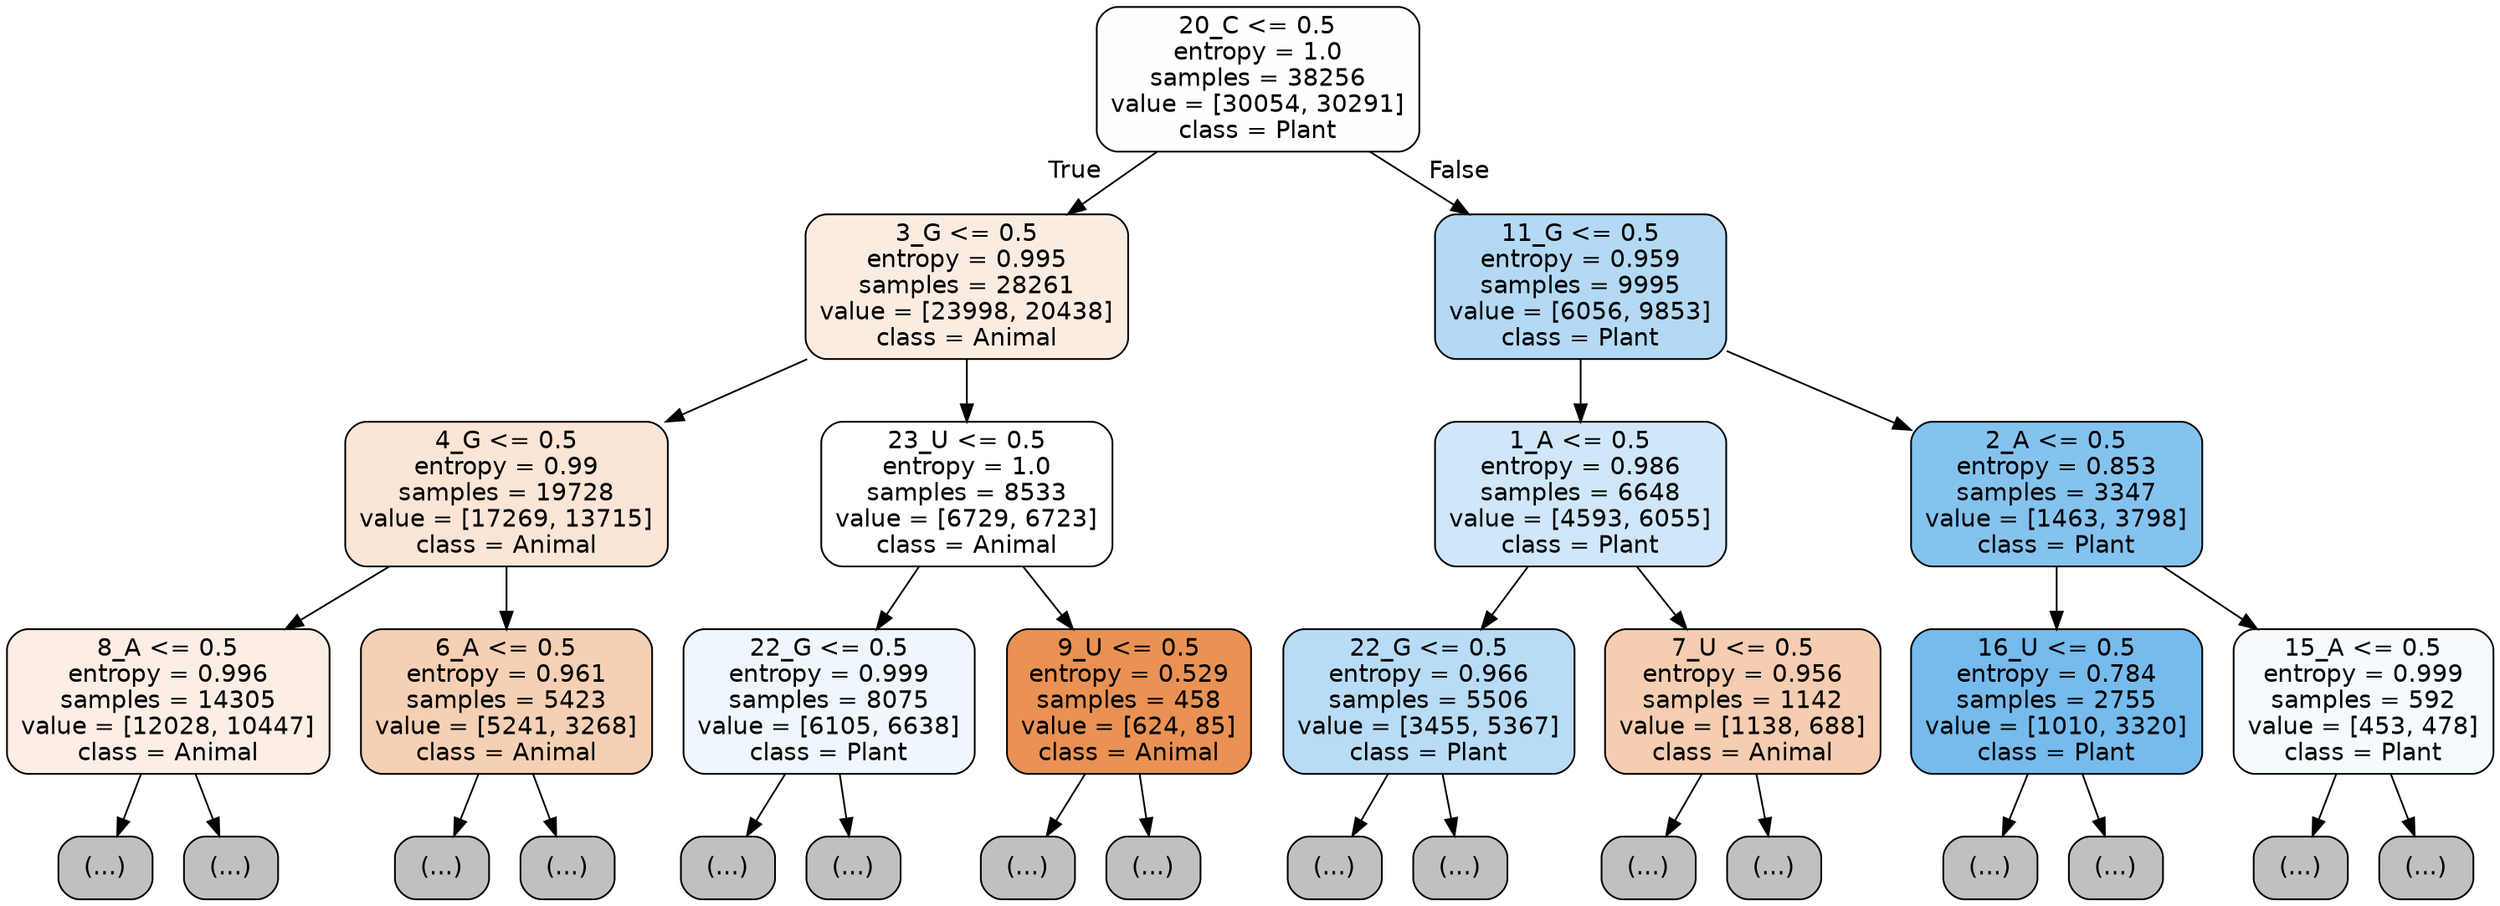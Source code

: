 digraph Tree {
node [shape=box, style="filled, rounded", color="black", fontname="helvetica"] ;
edge [fontname="helvetica"] ;
0 [label="20_C <= 0.5\nentropy = 1.0\nsamples = 38256\nvalue = [30054, 30291]\nclass = Plant", fillcolor="#fdfeff"] ;
1 [label="3_G <= 0.5\nentropy = 0.995\nsamples = 28261\nvalue = [23998, 20438]\nclass = Animal", fillcolor="#fbece2"] ;
0 -> 1 [labeldistance=2.5, labelangle=45, headlabel="True"] ;
2 [label="4_G <= 0.5\nentropy = 0.99\nsamples = 19728\nvalue = [17269, 13715]\nclass = Animal", fillcolor="#fae5d6"] ;
1 -> 2 ;
3 [label="8_A <= 0.5\nentropy = 0.996\nsamples = 14305\nvalue = [12028, 10447]\nclass = Animal", fillcolor="#fceee5"] ;
2 -> 3 ;
4 [label="(...)", fillcolor="#C0C0C0"] ;
3 -> 4 ;
4789 [label="(...)", fillcolor="#C0C0C0"] ;
3 -> 4789 ;
6322 [label="6_A <= 0.5\nentropy = 0.961\nsamples = 5423\nvalue = [5241, 3268]\nclass = Animal", fillcolor="#f5d0b4"] ;
2 -> 6322 ;
6323 [label="(...)", fillcolor="#C0C0C0"] ;
6322 -> 6323 ;
8438 [label="(...)", fillcolor="#C0C0C0"] ;
6322 -> 8438 ;
9175 [label="23_U <= 0.5\nentropy = 1.0\nsamples = 8533\nvalue = [6729, 6723]\nclass = Animal", fillcolor="#ffffff"] ;
1 -> 9175 ;
9176 [label="22_G <= 0.5\nentropy = 0.999\nsamples = 8075\nvalue = [6105, 6638]\nclass = Plant", fillcolor="#eff7fd"] ;
9175 -> 9176 ;
9177 [label="(...)", fillcolor="#C0C0C0"] ;
9176 -> 9177 ;
12366 [label="(...)", fillcolor="#C0C0C0"] ;
9176 -> 12366 ;
12771 [label="9_U <= 0.5\nentropy = 0.529\nsamples = 458\nvalue = [624, 85]\nclass = Animal", fillcolor="#e99254"] ;
9175 -> 12771 ;
12772 [label="(...)", fillcolor="#C0C0C0"] ;
12771 -> 12772 ;
12881 [label="(...)", fillcolor="#C0C0C0"] ;
12771 -> 12881 ;
12916 [label="11_G <= 0.5\nentropy = 0.959\nsamples = 9995\nvalue = [6056, 9853]\nclass = Plant", fillcolor="#b3d9f5"] ;
0 -> 12916 [labeldistance=2.5, labelangle=-45, headlabel="False"] ;
12917 [label="1_A <= 0.5\nentropy = 0.986\nsamples = 6648\nvalue = [4593, 6055]\nclass = Plant", fillcolor="#cfe7f9"] ;
12916 -> 12917 ;
12918 [label="22_G <= 0.5\nentropy = 0.966\nsamples = 5506\nvalue = [3455, 5367]\nclass = Plant", fillcolor="#b8dcf6"] ;
12917 -> 12918 ;
12919 [label="(...)", fillcolor="#C0C0C0"] ;
12918 -> 12919 ;
14946 [label="(...)", fillcolor="#C0C0C0"] ;
12918 -> 14946 ;
15257 [label="7_U <= 0.5\nentropy = 0.956\nsamples = 1142\nvalue = [1138, 688]\nclass = Animal", fillcolor="#f5cdb1"] ;
12917 -> 15257 ;
15258 [label="(...)", fillcolor="#C0C0C0"] ;
15257 -> 15258 ;
15693 [label="(...)", fillcolor="#C0C0C0"] ;
15257 -> 15693 ;
15886 [label="2_A <= 0.5\nentropy = 0.853\nsamples = 3347\nvalue = [1463, 3798]\nclass = Plant", fillcolor="#85c3ef"] ;
12916 -> 15886 ;
15887 [label="16_U <= 0.5\nentropy = 0.784\nsamples = 2755\nvalue = [1010, 3320]\nclass = Plant", fillcolor="#75bbed"] ;
15886 -> 15887 ;
15888 [label="(...)", fillcolor="#C0C0C0"] ;
15887 -> 15888 ;
16521 [label="(...)", fillcolor="#C0C0C0"] ;
15887 -> 16521 ;
16728 [label="15_A <= 0.5\nentropy = 0.999\nsamples = 592\nvalue = [453, 478]\nclass = Plant", fillcolor="#f5fafe"] ;
15886 -> 16728 ;
16729 [label="(...)", fillcolor="#C0C0C0"] ;
16728 -> 16729 ;
16890 [label="(...)", fillcolor="#C0C0C0"] ;
16728 -> 16890 ;
}